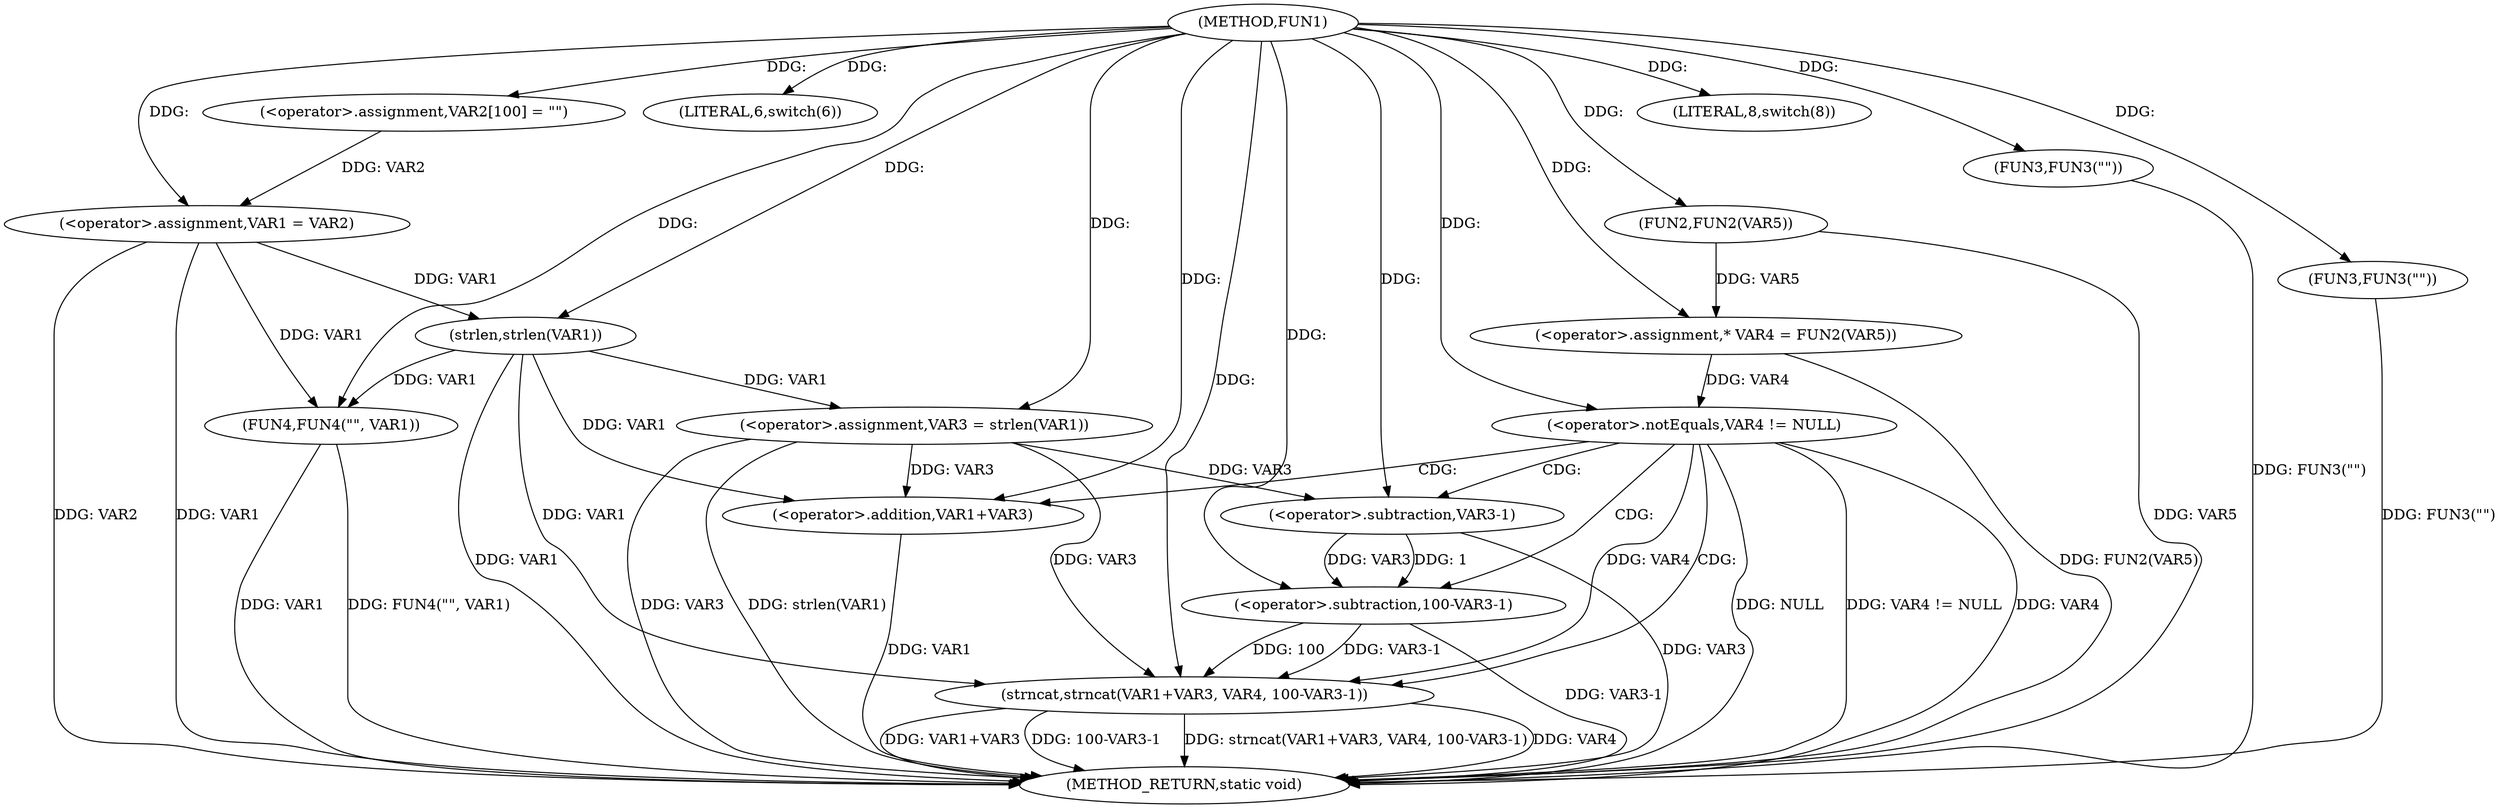 digraph FUN1 {  
"1000100" [label = "(METHOD,FUN1)" ]
"1000157" [label = "(METHOD_RETURN,static void)" ]
"1000104" [label = "(<operator>.assignment,VAR2[100] = \"\")" ]
"1000107" [label = "(<operator>.assignment,VAR1 = VAR2)" ]
"1000111" [label = "(LITERAL,6,switch(6))" ]
"1000116" [label = "(<operator>.assignment,VAR3 = strlen(VAR1))" ]
"1000118" [label = "(strlen,strlen(VAR1))" ]
"1000121" [label = "(<operator>.assignment,* VAR4 = FUN2(VAR5))" ]
"1000123" [label = "(FUN2,FUN2(VAR5))" ]
"1000126" [label = "(<operator>.notEquals,VAR4 != NULL)" ]
"1000130" [label = "(strncat,strncat(VAR1+VAR3, VAR4, 100-VAR3-1))" ]
"1000131" [label = "(<operator>.addition,VAR1+VAR3)" ]
"1000135" [label = "(<operator>.subtraction,100-VAR3-1)" ]
"1000137" [label = "(<operator>.subtraction,VAR3-1)" ]
"1000142" [label = "(FUN3,FUN3(\"\"))" ]
"1000146" [label = "(LITERAL,8,switch(8))" ]
"1000149" [label = "(FUN3,FUN3(\"\"))" ]
"1000153" [label = "(FUN4,FUN4(\"\", VAR1))" ]
  "1000116" -> "1000157"  [ label = "DDG: VAR3"] 
  "1000142" -> "1000157"  [ label = "DDG: FUN3(\"\")"] 
  "1000107" -> "1000157"  [ label = "DDG: VAR1"] 
  "1000149" -> "1000157"  [ label = "DDG: FUN3(\"\")"] 
  "1000116" -> "1000157"  [ label = "DDG: strlen(VAR1)"] 
  "1000130" -> "1000157"  [ label = "DDG: 100-VAR3-1"] 
  "1000118" -> "1000157"  [ label = "DDG: VAR1"] 
  "1000130" -> "1000157"  [ label = "DDG: strncat(VAR1+VAR3, VAR4, 100-VAR3-1)"] 
  "1000126" -> "1000157"  [ label = "DDG: VAR4 != NULL"] 
  "1000121" -> "1000157"  [ label = "DDG: FUN2(VAR5)"] 
  "1000131" -> "1000157"  [ label = "DDG: VAR1"] 
  "1000153" -> "1000157"  [ label = "DDG: VAR1"] 
  "1000130" -> "1000157"  [ label = "DDG: VAR4"] 
  "1000126" -> "1000157"  [ label = "DDG: VAR4"] 
  "1000153" -> "1000157"  [ label = "DDG: FUN4(\"\", VAR1)"] 
  "1000126" -> "1000157"  [ label = "DDG: NULL"] 
  "1000137" -> "1000157"  [ label = "DDG: VAR3"] 
  "1000135" -> "1000157"  [ label = "DDG: VAR3-1"] 
  "1000107" -> "1000157"  [ label = "DDG: VAR2"] 
  "1000130" -> "1000157"  [ label = "DDG: VAR1+VAR3"] 
  "1000123" -> "1000157"  [ label = "DDG: VAR5"] 
  "1000100" -> "1000104"  [ label = "DDG: "] 
  "1000104" -> "1000107"  [ label = "DDG: VAR2"] 
  "1000100" -> "1000107"  [ label = "DDG: "] 
  "1000100" -> "1000111"  [ label = "DDG: "] 
  "1000118" -> "1000116"  [ label = "DDG: VAR1"] 
  "1000100" -> "1000116"  [ label = "DDG: "] 
  "1000107" -> "1000118"  [ label = "DDG: VAR1"] 
  "1000100" -> "1000118"  [ label = "DDG: "] 
  "1000123" -> "1000121"  [ label = "DDG: VAR5"] 
  "1000100" -> "1000121"  [ label = "DDG: "] 
  "1000100" -> "1000123"  [ label = "DDG: "] 
  "1000121" -> "1000126"  [ label = "DDG: VAR4"] 
  "1000100" -> "1000126"  [ label = "DDG: "] 
  "1000118" -> "1000130"  [ label = "DDG: VAR1"] 
  "1000100" -> "1000130"  [ label = "DDG: "] 
  "1000116" -> "1000130"  [ label = "DDG: VAR3"] 
  "1000118" -> "1000131"  [ label = "DDG: VAR1"] 
  "1000100" -> "1000131"  [ label = "DDG: "] 
  "1000116" -> "1000131"  [ label = "DDG: VAR3"] 
  "1000126" -> "1000130"  [ label = "DDG: VAR4"] 
  "1000135" -> "1000130"  [ label = "DDG: 100"] 
  "1000135" -> "1000130"  [ label = "DDG: VAR3-1"] 
  "1000100" -> "1000135"  [ label = "DDG: "] 
  "1000137" -> "1000135"  [ label = "DDG: VAR3"] 
  "1000137" -> "1000135"  [ label = "DDG: 1"] 
  "1000100" -> "1000137"  [ label = "DDG: "] 
  "1000116" -> "1000137"  [ label = "DDG: VAR3"] 
  "1000100" -> "1000142"  [ label = "DDG: "] 
  "1000100" -> "1000146"  [ label = "DDG: "] 
  "1000100" -> "1000149"  [ label = "DDG: "] 
  "1000100" -> "1000153"  [ label = "DDG: "] 
  "1000107" -> "1000153"  [ label = "DDG: VAR1"] 
  "1000118" -> "1000153"  [ label = "DDG: VAR1"] 
  "1000126" -> "1000131"  [ label = "CDG: "] 
  "1000126" -> "1000137"  [ label = "CDG: "] 
  "1000126" -> "1000130"  [ label = "CDG: "] 
  "1000126" -> "1000135"  [ label = "CDG: "] 
}
